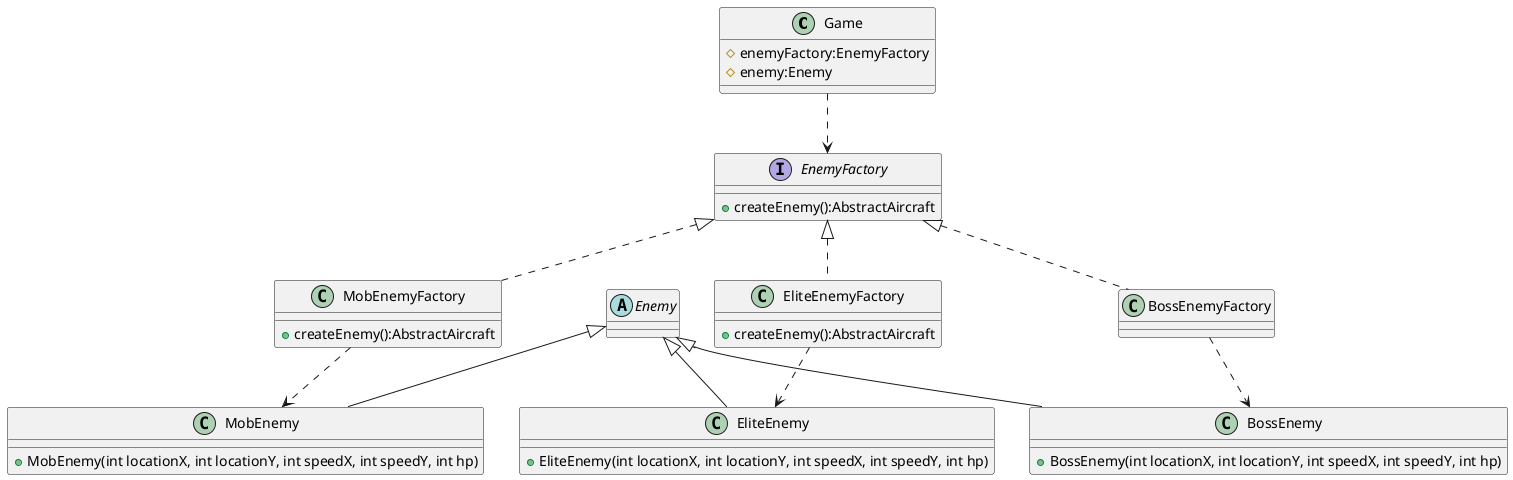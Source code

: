 @startuml
class Game {
    # enemyFactory:EnemyFactory
    # enemy:Enemy
}

Game ..> EnemyFactory

abstract class Enemy {

}

interface EnemyFactory {
    + createEnemy():AbstractAircraft
}

class MobEnemy {
    + MobEnemy(int locationX, int locationY, int speedX, int speedY, int hp)
}

Enemy <|-- MobEnemy

class MobEnemyFactory {
    + createEnemy():AbstractAircraft
}

EnemyFactory <|.. MobEnemyFactory
MobEnemyFactory ..> MobEnemy

class EliteEnemy {
    + EliteEnemy(int locationX, int locationY, int speedX, int speedY, int hp)
}

Enemy <|-- EliteEnemy

class EliteEnemyFactory{
    + createEnemy():AbstractAircraft
}

EnemyFactory <|.. EliteEnemyFactory
EliteEnemyFactory ..> EliteEnemy

class BossEnemy {
    + BossEnemy(int locationX, int locationY, int speedX, int speedY, int hp)
}

Enemy <|-- BossEnemy

class BossEnemyFactory {

}

EnemyFactory <|.. BossEnemyFactory
BossEnemyFactory ..> BossEnemy

@enduml
